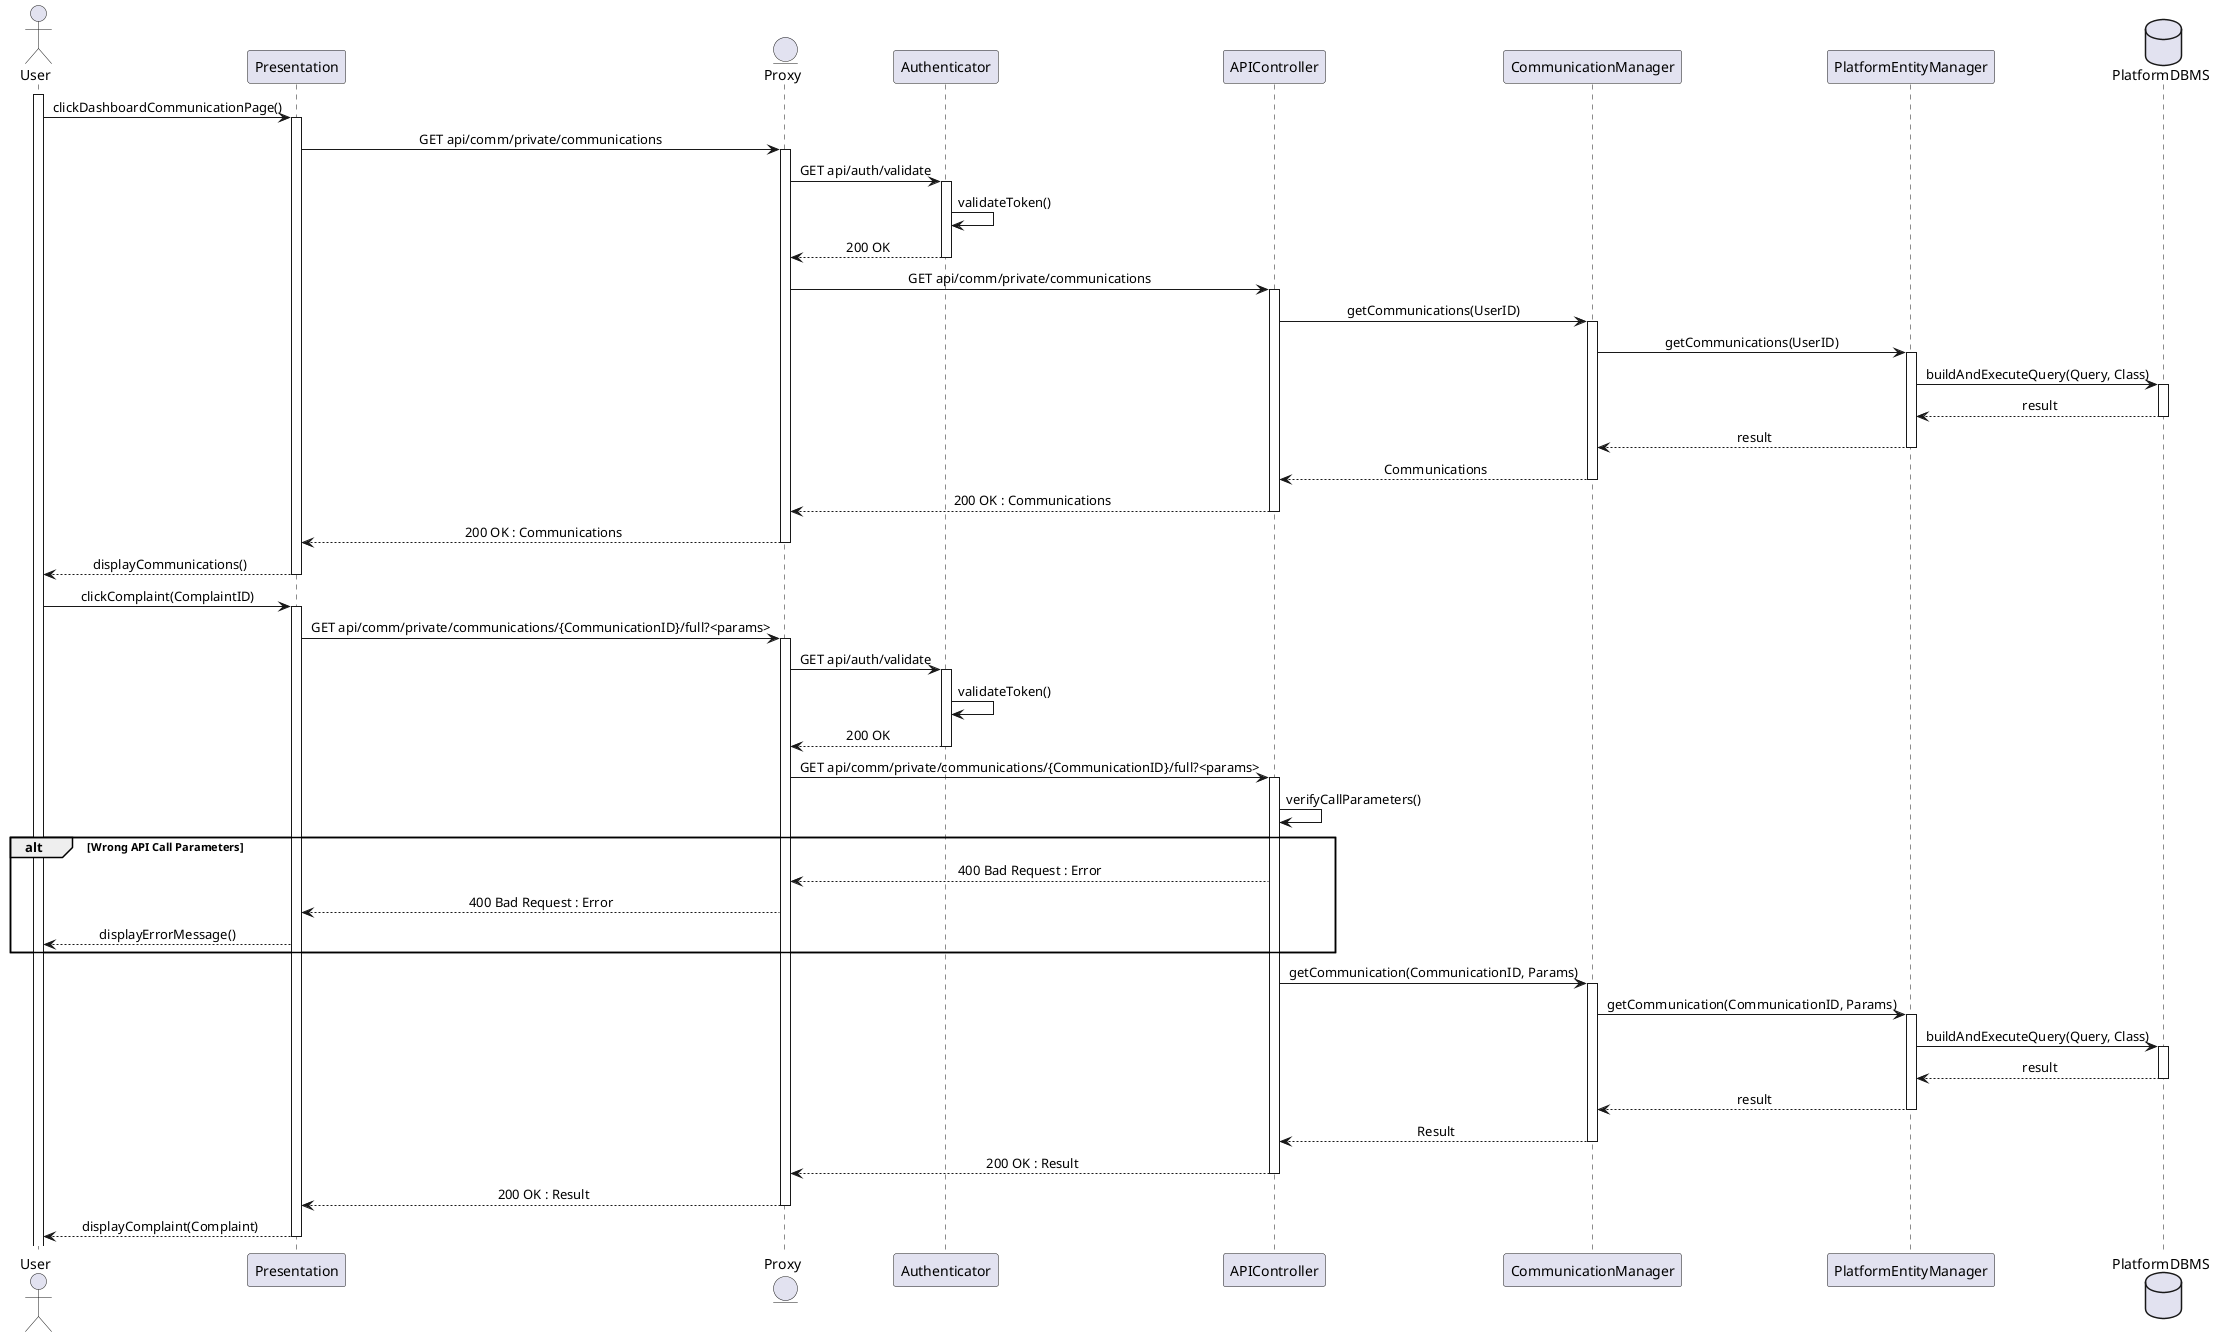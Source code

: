 @startuml UserOpensComplaint
skinparam sequenceMessageAlign center
actor       User
participant  Presentation
entity      Proxy
participant Authenticator
participant APIController
participant CommunicationManager
participant PlatformEntityManager
database    PlatformDBMS

activate User
User -> Presentation : clickDashboardCommunicationPage()
activate Presentation
Presentation -> Proxy : GET api/comm/private/communications
activate Proxy
Proxy -> Authenticator : GET api/auth/validate
activate Authenticator
Authenticator -> Authenticator : validateToken()
Authenticator --> Proxy : 200 OK
deactivate Authenticator
Proxy -> APIController : GET api/comm/private/communications
activate APIController
APIController -> CommunicationManager : getCommunications(UserID)
activate CommunicationManager
CommunicationManager -> PlatformEntityManager : getCommunications(UserID)
activate PlatformEntityManager
PlatformEntityManager -> PlatformDBMS : buildAndExecuteQuery(Query, Class)
activate PlatformDBMS
PlatformDBMS --> PlatformEntityManager : result
deactivate PlatformDBMS
PlatformEntityManager --> CommunicationManager : result
deactivate PlatformEntityManager
CommunicationManager --> APIController : Communications
deactivate CommunicationManager
APIController --> Proxy : 200 OK : Communications
deactivate APIController
Proxy --> Presentation : 200 OK : Communications
deactivate Proxy
Presentation --> User : displayCommunications()
deactivate Presentation
User -> Presentation : clickComplaint(ComplaintID)
activate Presentation
Presentation -> Proxy : GET api/comm/private/communications/{CommunicationID}/full?<params>
activate Proxy
Proxy -> Authenticator : GET api/auth/validate
activate Authenticator
Authenticator -> Authenticator : validateToken()
Authenticator --> Proxy : 200 OK
deactivate Authenticator
Proxy -> APIController : GET api/comm/private/communications/{CommunicationID}/full?<params>
activate APIController
APIController -> APIController : verifyCallParameters()
alt Wrong API Call Parameters
APIController --> Proxy : 400 Bad Request : Error
Proxy --> Presentation : 400 Bad Request : Error
Presentation --> User : displayErrorMessage()
end 
APIController -> CommunicationManager : getCommunication(CommunicationID, Params)
activate CommunicationManager
CommunicationManager -> PlatformEntityManager : getCommunication(CommunicationID, Params)
activate PlatformEntityManager
PlatformEntityManager -> PlatformDBMS : buildAndExecuteQuery(Query, Class)
activate PlatformDBMS
PlatformDBMS --> PlatformEntityManager : result
deactivate PlatformDBMS
PlatformEntityManager --> CommunicationManager : result
deactivate PlatformEntityManager
CommunicationManager --> APIController : Result
deactivate CommunicationManager
APIController --> Proxy : 200 OK : Result
deactivate APIController
Proxy --> Presentation : 200 OK : Result
deactivate Proxy
Presentation --> User : displayComplaint(Complaint)
deactivate Presentation



